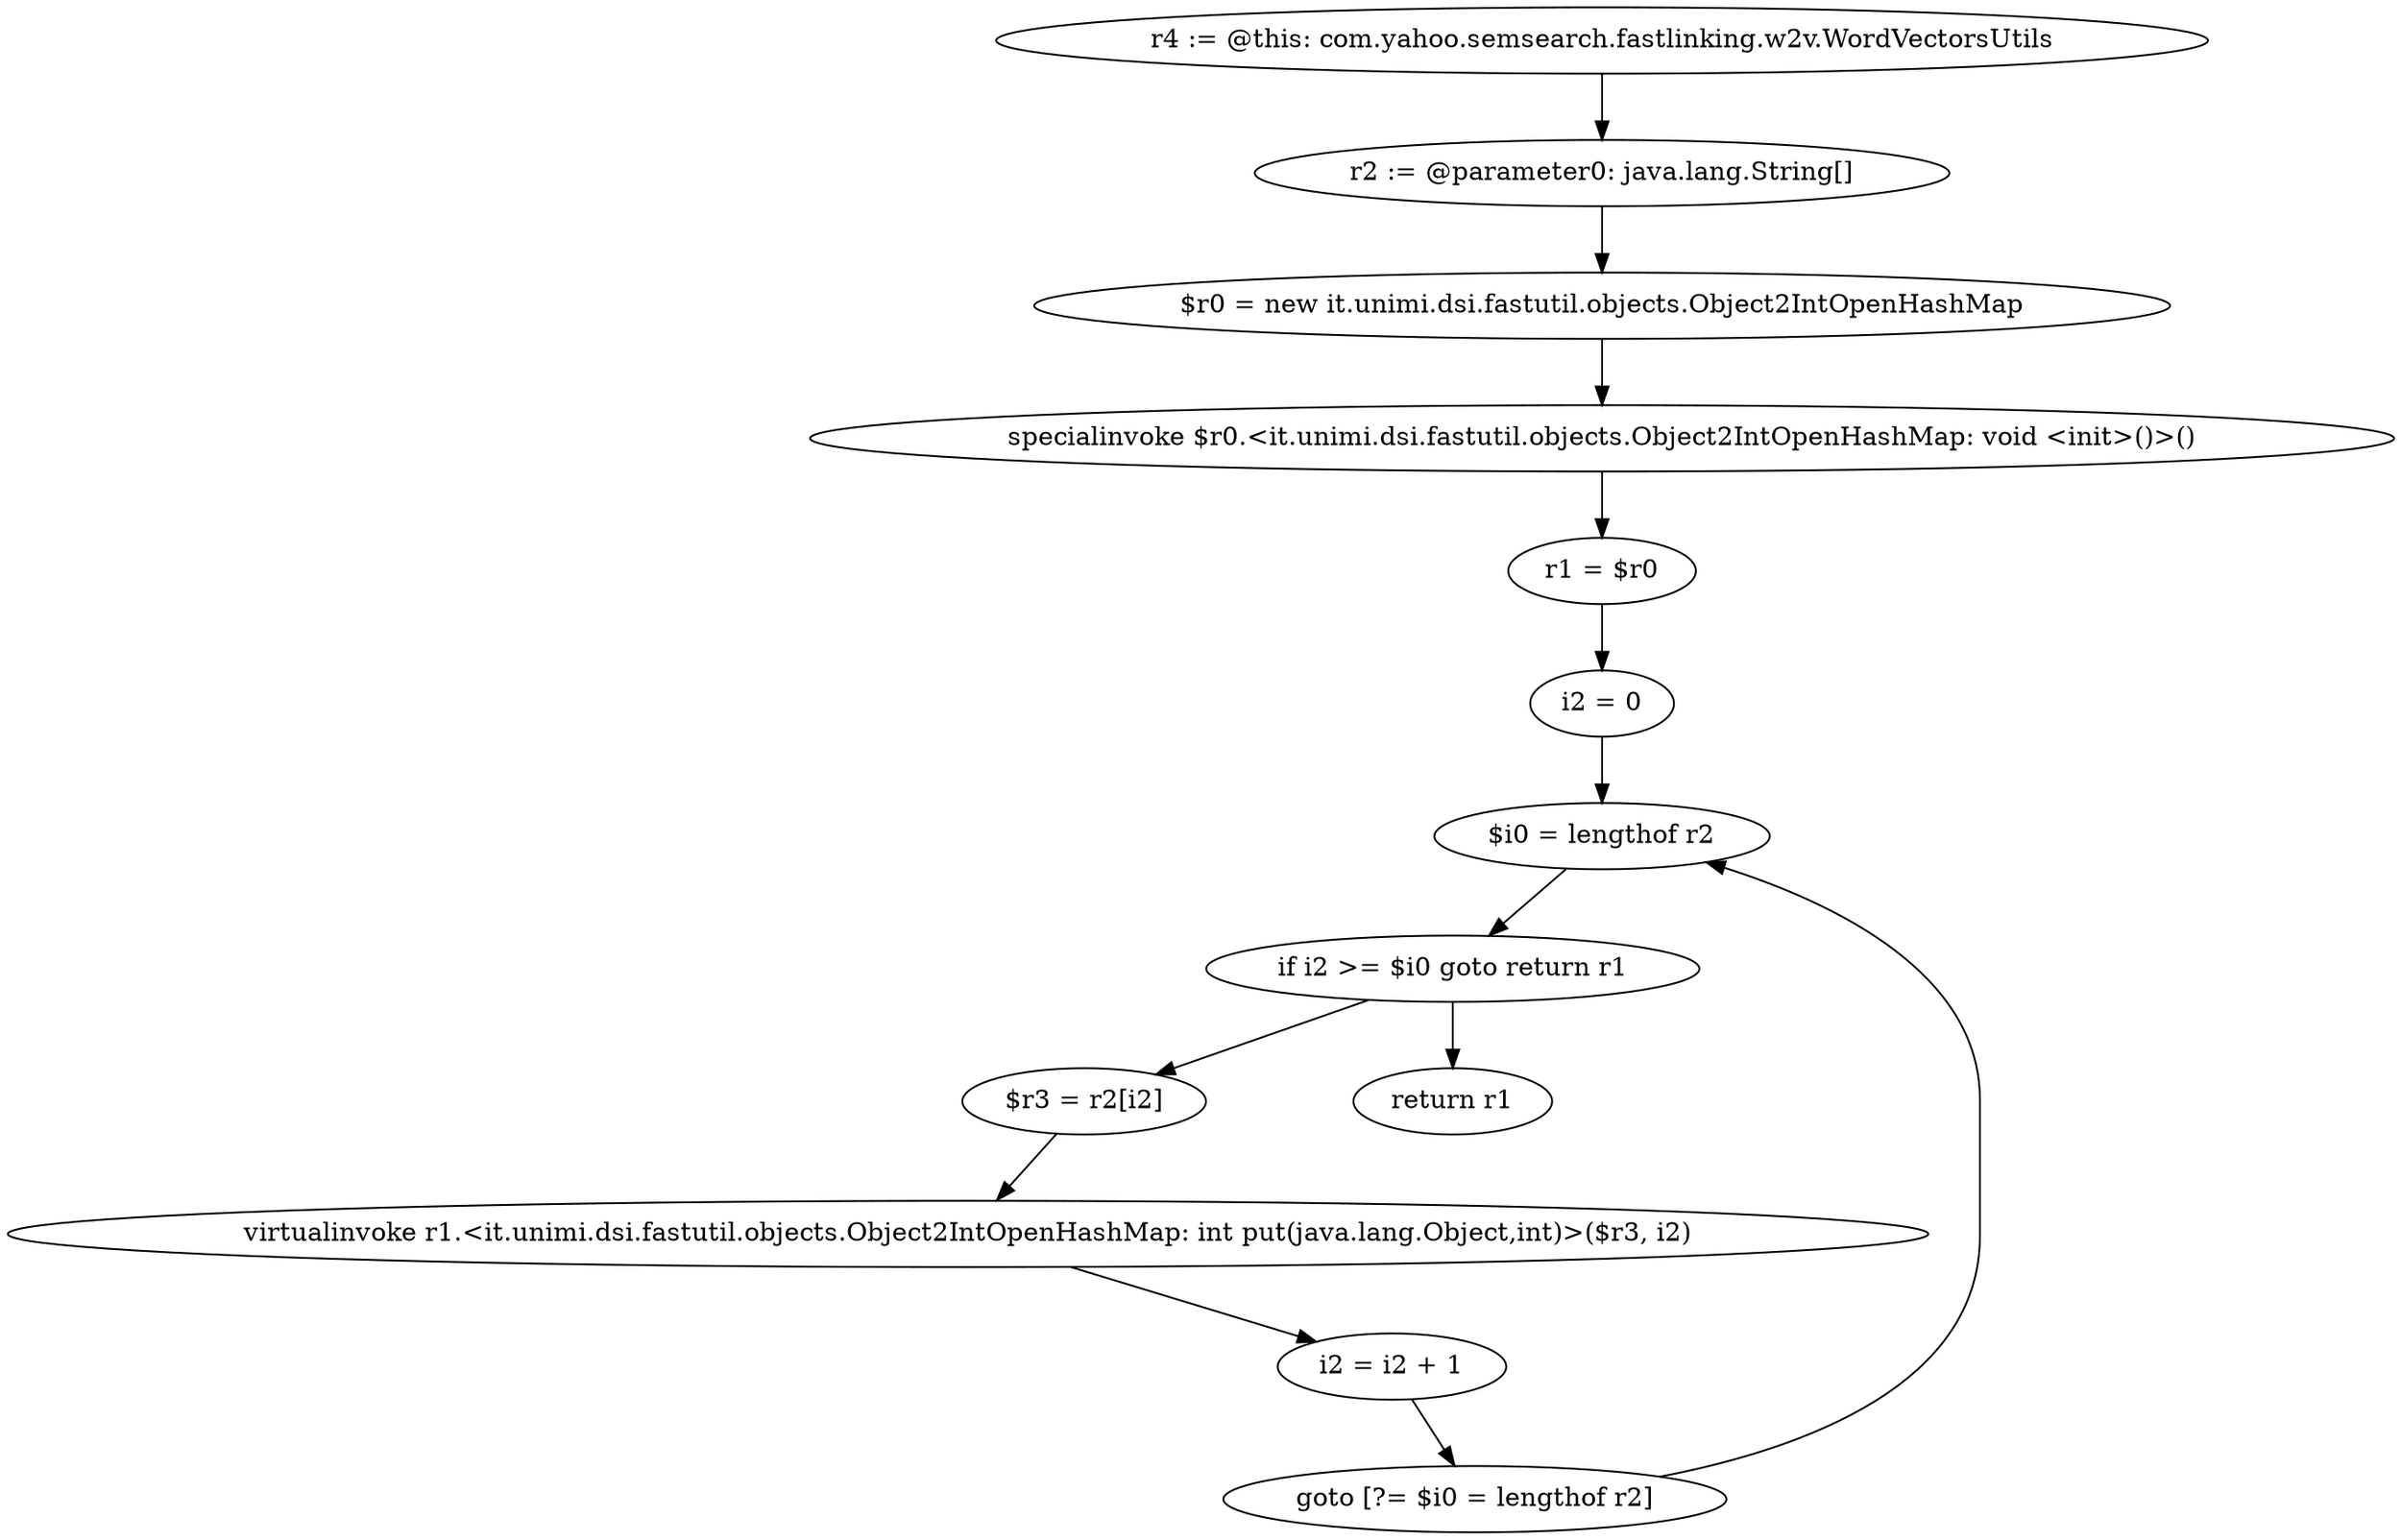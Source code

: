 digraph "unitGraph" {
    "r4 := @this: com.yahoo.semsearch.fastlinking.w2v.WordVectorsUtils"
    "r2 := @parameter0: java.lang.String[]"
    "$r0 = new it.unimi.dsi.fastutil.objects.Object2IntOpenHashMap"
    "specialinvoke $r0.<it.unimi.dsi.fastutil.objects.Object2IntOpenHashMap: void <init>()>()"
    "r1 = $r0"
    "i2 = 0"
    "$i0 = lengthof r2"
    "if i2 >= $i0 goto return r1"
    "$r3 = r2[i2]"
    "virtualinvoke r1.<it.unimi.dsi.fastutil.objects.Object2IntOpenHashMap: int put(java.lang.Object,int)>($r3, i2)"
    "i2 = i2 + 1"
    "goto [?= $i0 = lengthof r2]"
    "return r1"
    "r4 := @this: com.yahoo.semsearch.fastlinking.w2v.WordVectorsUtils"->"r2 := @parameter0: java.lang.String[]";
    "r2 := @parameter0: java.lang.String[]"->"$r0 = new it.unimi.dsi.fastutil.objects.Object2IntOpenHashMap";
    "$r0 = new it.unimi.dsi.fastutil.objects.Object2IntOpenHashMap"->"specialinvoke $r0.<it.unimi.dsi.fastutil.objects.Object2IntOpenHashMap: void <init>()>()";
    "specialinvoke $r0.<it.unimi.dsi.fastutil.objects.Object2IntOpenHashMap: void <init>()>()"->"r1 = $r0";
    "r1 = $r0"->"i2 = 0";
    "i2 = 0"->"$i0 = lengthof r2";
    "$i0 = lengthof r2"->"if i2 >= $i0 goto return r1";
    "if i2 >= $i0 goto return r1"->"$r3 = r2[i2]";
    "if i2 >= $i0 goto return r1"->"return r1";
    "$r3 = r2[i2]"->"virtualinvoke r1.<it.unimi.dsi.fastutil.objects.Object2IntOpenHashMap: int put(java.lang.Object,int)>($r3, i2)";
    "virtualinvoke r1.<it.unimi.dsi.fastutil.objects.Object2IntOpenHashMap: int put(java.lang.Object,int)>($r3, i2)"->"i2 = i2 + 1";
    "i2 = i2 + 1"->"goto [?= $i0 = lengthof r2]";
    "goto [?= $i0 = lengthof r2]"->"$i0 = lengthof r2";
}
